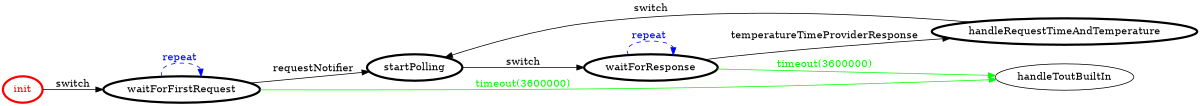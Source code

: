 /*
*
* A GraphViz DOT FSM description 
* Please use a GraphViz visualizer (like http://www.webgraphviz.com)
*  
*/

digraph finite_state_machine {
	rankdir=LR
	size="8,5"
	
	init [ color = red ][ fontcolor = red ][ penwidth = 3 ]
	waitForFirstRequest [ color = black ][ fontcolor = black ][ penwidth = 3 ]
	handleRequestTimeAndTemperature [ color = black ][ fontcolor = black ][ penwidth = 3 ]
	startPolling [ color = black ][ fontcolor = black ][ penwidth = 3 ]
	waitForResponse [ color = black ][ fontcolor = black ][ penwidth = 3 ]
	
	waitForResponse -> handleToutBuiltIn [ label = "timeout(3600000)" ][ color = green ][ fontcolor = green ]
	init -> waitForFirstRequest [ label = "switch" ][ color = black ][ fontcolor = black ]
	waitForResponse -> handleRequestTimeAndTemperature [ label = "temperatureTimeProviderResponse" ][ color = black ][ fontcolor = black ]
	waitForResponse -> waitForResponse [ label = "repeat "][ style = dashed ][ color = blue ][ fontcolor = blue ]
	waitForFirstRequest -> startPolling [ label = "requestNotifier" ][ color = black ][ fontcolor = black ]
	waitForFirstRequest -> waitForFirstRequest [ label = "repeat "][ style = dashed ][ color = blue ][ fontcolor = blue ]
	startPolling -> waitForResponse [ label = "switch" ][ color = black ][ fontcolor = black ]
	handleRequestTimeAndTemperature -> startPolling [ label = "switch" ][ color = black ][ fontcolor = black ]
	waitForFirstRequest -> handleToutBuiltIn [ label = "timeout(3600000)" ][ color = green ][ fontcolor = green ]
}
